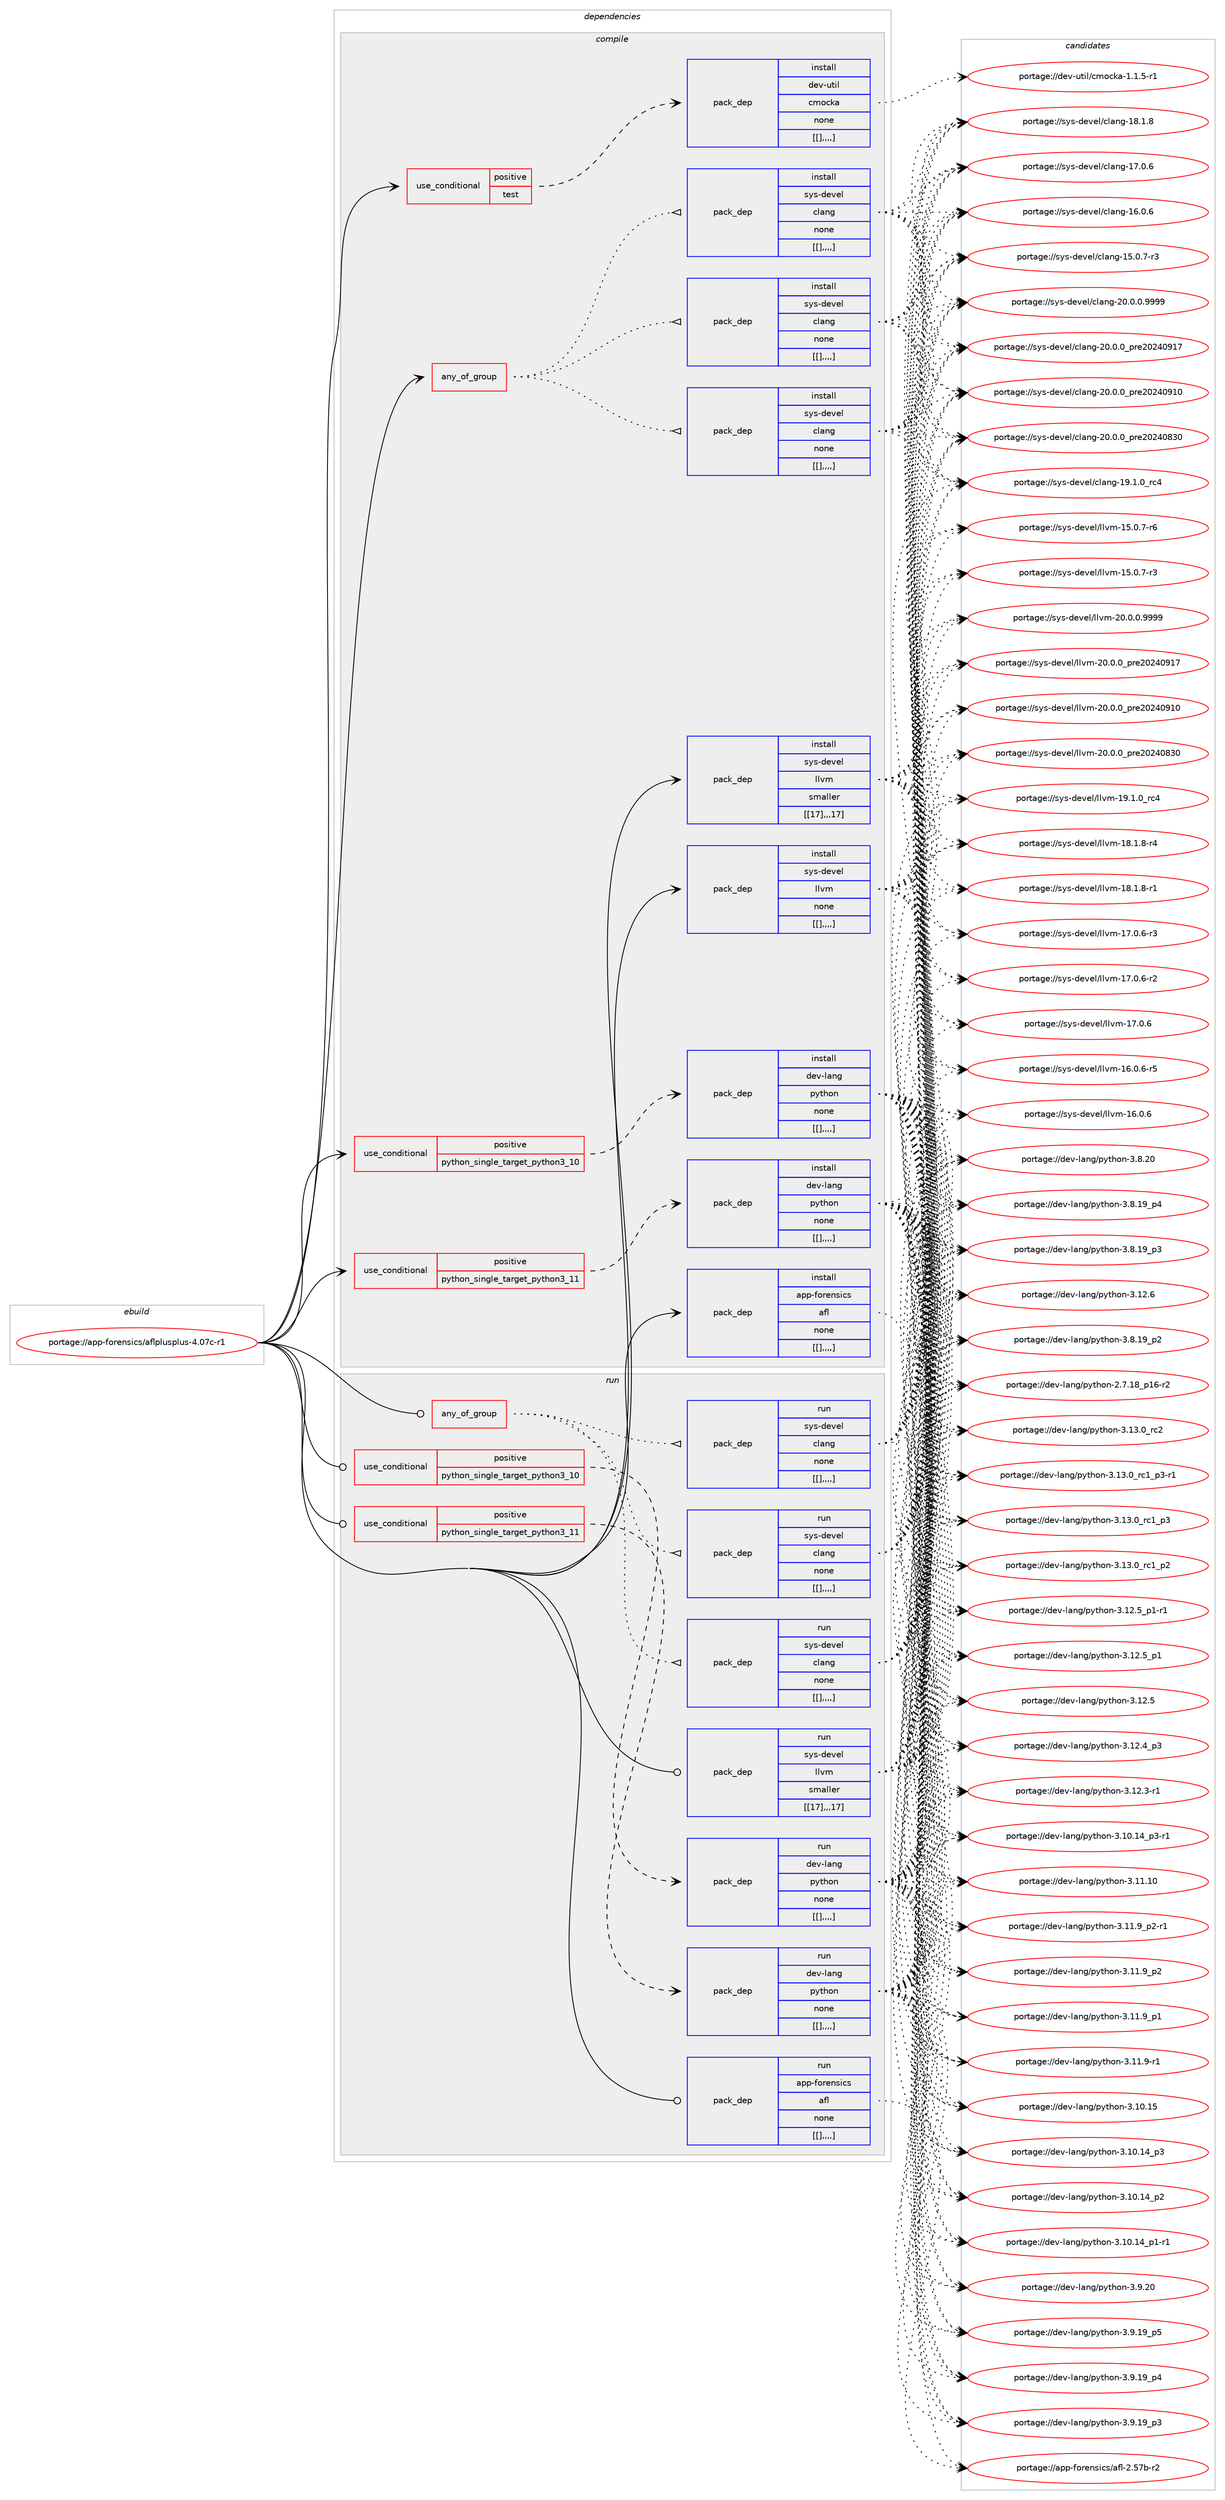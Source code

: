 digraph prolog {

# *************
# Graph options
# *************

newrank=true;
concentrate=true;
compound=true;
graph [rankdir=LR,fontname=Helvetica,fontsize=10,ranksep=1.5];#, ranksep=2.5, nodesep=0.2];
edge  [arrowhead=vee];
node  [fontname=Helvetica,fontsize=10];

# **********
# The ebuild
# **********

subgraph cluster_leftcol {
color=gray;
label=<<i>ebuild</i>>;
id [label="portage://app-forensics/aflplusplus-4.07c-r1", color=red, width=4, href="../app-forensics/aflplusplus-4.07c-r1.svg"];
}

# ****************
# The dependencies
# ****************

subgraph cluster_midcol {
color=gray;
label=<<i>dependencies</i>>;
subgraph cluster_compile {
fillcolor="#eeeeee";
style=filled;
label=<<i>compile</i>>;
subgraph any303 {
dependency36546 [label=<<TABLE BORDER="0" CELLBORDER="1" CELLSPACING="0" CELLPADDING="4"><TR><TD CELLPADDING="10">any_of_group</TD></TR></TABLE>>, shape=none, color=red];subgraph pack25332 {
dependency36547 [label=<<TABLE BORDER="0" CELLBORDER="1" CELLSPACING="0" CELLPADDING="4" WIDTH="220"><TR><TD ROWSPAN="6" CELLPADDING="30">pack_dep</TD></TR><TR><TD WIDTH="110">install</TD></TR><TR><TD>sys-devel</TD></TR><TR><TD>clang</TD></TR><TR><TD>none</TD></TR><TR><TD>[[],,,,]</TD></TR></TABLE>>, shape=none, color=blue];
}
dependency36546:e -> dependency36547:w [weight=20,style="dotted",arrowhead="oinv"];
subgraph pack25333 {
dependency36548 [label=<<TABLE BORDER="0" CELLBORDER="1" CELLSPACING="0" CELLPADDING="4" WIDTH="220"><TR><TD ROWSPAN="6" CELLPADDING="30">pack_dep</TD></TR><TR><TD WIDTH="110">install</TD></TR><TR><TD>sys-devel</TD></TR><TR><TD>clang</TD></TR><TR><TD>none</TD></TR><TR><TD>[[],,,,]</TD></TR></TABLE>>, shape=none, color=blue];
}
dependency36546:e -> dependency36548:w [weight=20,style="dotted",arrowhead="oinv"];
subgraph pack25334 {
dependency36549 [label=<<TABLE BORDER="0" CELLBORDER="1" CELLSPACING="0" CELLPADDING="4" WIDTH="220"><TR><TD ROWSPAN="6" CELLPADDING="30">pack_dep</TD></TR><TR><TD WIDTH="110">install</TD></TR><TR><TD>sys-devel</TD></TR><TR><TD>clang</TD></TR><TR><TD>none</TD></TR><TR><TD>[[],,,,]</TD></TR></TABLE>>, shape=none, color=blue];
}
dependency36546:e -> dependency36549:w [weight=20,style="dotted",arrowhead="oinv"];
}
id:e -> dependency36546:w [weight=20,style="solid",arrowhead="vee"];
subgraph cond10848 {
dependency36550 [label=<<TABLE BORDER="0" CELLBORDER="1" CELLSPACING="0" CELLPADDING="4"><TR><TD ROWSPAN="3" CELLPADDING="10">use_conditional</TD></TR><TR><TD>positive</TD></TR><TR><TD>python_single_target_python3_10</TD></TR></TABLE>>, shape=none, color=red];
subgraph pack25335 {
dependency36551 [label=<<TABLE BORDER="0" CELLBORDER="1" CELLSPACING="0" CELLPADDING="4" WIDTH="220"><TR><TD ROWSPAN="6" CELLPADDING="30">pack_dep</TD></TR><TR><TD WIDTH="110">install</TD></TR><TR><TD>dev-lang</TD></TR><TR><TD>python</TD></TR><TR><TD>none</TD></TR><TR><TD>[[],,,,]</TD></TR></TABLE>>, shape=none, color=blue];
}
dependency36550:e -> dependency36551:w [weight=20,style="dashed",arrowhead="vee"];
}
id:e -> dependency36550:w [weight=20,style="solid",arrowhead="vee"];
subgraph cond10849 {
dependency36552 [label=<<TABLE BORDER="0" CELLBORDER="1" CELLSPACING="0" CELLPADDING="4"><TR><TD ROWSPAN="3" CELLPADDING="10">use_conditional</TD></TR><TR><TD>positive</TD></TR><TR><TD>python_single_target_python3_11</TD></TR></TABLE>>, shape=none, color=red];
subgraph pack25336 {
dependency36553 [label=<<TABLE BORDER="0" CELLBORDER="1" CELLSPACING="0" CELLPADDING="4" WIDTH="220"><TR><TD ROWSPAN="6" CELLPADDING="30">pack_dep</TD></TR><TR><TD WIDTH="110">install</TD></TR><TR><TD>dev-lang</TD></TR><TR><TD>python</TD></TR><TR><TD>none</TD></TR><TR><TD>[[],,,,]</TD></TR></TABLE>>, shape=none, color=blue];
}
dependency36552:e -> dependency36553:w [weight=20,style="dashed",arrowhead="vee"];
}
id:e -> dependency36552:w [weight=20,style="solid",arrowhead="vee"];
subgraph cond10850 {
dependency36554 [label=<<TABLE BORDER="0" CELLBORDER="1" CELLSPACING="0" CELLPADDING="4"><TR><TD ROWSPAN="3" CELLPADDING="10">use_conditional</TD></TR><TR><TD>positive</TD></TR><TR><TD>test</TD></TR></TABLE>>, shape=none, color=red];
subgraph pack25337 {
dependency36555 [label=<<TABLE BORDER="0" CELLBORDER="1" CELLSPACING="0" CELLPADDING="4" WIDTH="220"><TR><TD ROWSPAN="6" CELLPADDING="30">pack_dep</TD></TR><TR><TD WIDTH="110">install</TD></TR><TR><TD>dev-util</TD></TR><TR><TD>cmocka</TD></TR><TR><TD>none</TD></TR><TR><TD>[[],,,,]</TD></TR></TABLE>>, shape=none, color=blue];
}
dependency36554:e -> dependency36555:w [weight=20,style="dashed",arrowhead="vee"];
}
id:e -> dependency36554:w [weight=20,style="solid",arrowhead="vee"];
subgraph pack25338 {
dependency36556 [label=<<TABLE BORDER="0" CELLBORDER="1" CELLSPACING="0" CELLPADDING="4" WIDTH="220"><TR><TD ROWSPAN="6" CELLPADDING="30">pack_dep</TD></TR><TR><TD WIDTH="110">install</TD></TR><TR><TD>sys-devel</TD></TR><TR><TD>llvm</TD></TR><TR><TD>smaller</TD></TR><TR><TD>[[17],,,17]</TD></TR></TABLE>>, shape=none, color=blue];
}
id:e -> dependency36556:w [weight=20,style="solid",arrowhead="vee"];
subgraph pack25339 {
dependency36557 [label=<<TABLE BORDER="0" CELLBORDER="1" CELLSPACING="0" CELLPADDING="4" WIDTH="220"><TR><TD ROWSPAN="6" CELLPADDING="30">pack_dep</TD></TR><TR><TD WIDTH="110">install</TD></TR><TR><TD>sys-devel</TD></TR><TR><TD>llvm</TD></TR><TR><TD>none</TD></TR><TR><TD>[[],,,,]</TD></TR></TABLE>>, shape=none, color=blue];
}
id:e -> dependency36557:w [weight=20,style="solid",arrowhead="vee"];
subgraph pack25340 {
dependency36558 [label=<<TABLE BORDER="0" CELLBORDER="1" CELLSPACING="0" CELLPADDING="4" WIDTH="220"><TR><TD ROWSPAN="6" CELLPADDING="30">pack_dep</TD></TR><TR><TD WIDTH="110">install</TD></TR><TR><TD>app-forensics</TD></TR><TR><TD>afl</TD></TR><TR><TD>none</TD></TR><TR><TD>[[],,,,]</TD></TR></TABLE>>, shape=none, color=blue];
}
id:e -> dependency36558:w [weight=20,style="solid",arrowhead="vee"];
}
subgraph cluster_compileandrun {
fillcolor="#eeeeee";
style=filled;
label=<<i>compile and run</i>>;
}
subgraph cluster_run {
fillcolor="#eeeeee";
style=filled;
label=<<i>run</i>>;
subgraph any304 {
dependency36559 [label=<<TABLE BORDER="0" CELLBORDER="1" CELLSPACING="0" CELLPADDING="4"><TR><TD CELLPADDING="10">any_of_group</TD></TR></TABLE>>, shape=none, color=red];subgraph pack25341 {
dependency36560 [label=<<TABLE BORDER="0" CELLBORDER="1" CELLSPACING="0" CELLPADDING="4" WIDTH="220"><TR><TD ROWSPAN="6" CELLPADDING="30">pack_dep</TD></TR><TR><TD WIDTH="110">run</TD></TR><TR><TD>sys-devel</TD></TR><TR><TD>clang</TD></TR><TR><TD>none</TD></TR><TR><TD>[[],,,,]</TD></TR></TABLE>>, shape=none, color=blue];
}
dependency36559:e -> dependency36560:w [weight=20,style="dotted",arrowhead="oinv"];
subgraph pack25342 {
dependency36561 [label=<<TABLE BORDER="0" CELLBORDER="1" CELLSPACING="0" CELLPADDING="4" WIDTH="220"><TR><TD ROWSPAN="6" CELLPADDING="30">pack_dep</TD></TR><TR><TD WIDTH="110">run</TD></TR><TR><TD>sys-devel</TD></TR><TR><TD>clang</TD></TR><TR><TD>none</TD></TR><TR><TD>[[],,,,]</TD></TR></TABLE>>, shape=none, color=blue];
}
dependency36559:e -> dependency36561:w [weight=20,style="dotted",arrowhead="oinv"];
subgraph pack25343 {
dependency36562 [label=<<TABLE BORDER="0" CELLBORDER="1" CELLSPACING="0" CELLPADDING="4" WIDTH="220"><TR><TD ROWSPAN="6" CELLPADDING="30">pack_dep</TD></TR><TR><TD WIDTH="110">run</TD></TR><TR><TD>sys-devel</TD></TR><TR><TD>clang</TD></TR><TR><TD>none</TD></TR><TR><TD>[[],,,,]</TD></TR></TABLE>>, shape=none, color=blue];
}
dependency36559:e -> dependency36562:w [weight=20,style="dotted",arrowhead="oinv"];
}
id:e -> dependency36559:w [weight=20,style="solid",arrowhead="odot"];
subgraph cond10851 {
dependency36563 [label=<<TABLE BORDER="0" CELLBORDER="1" CELLSPACING="0" CELLPADDING="4"><TR><TD ROWSPAN="3" CELLPADDING="10">use_conditional</TD></TR><TR><TD>positive</TD></TR><TR><TD>python_single_target_python3_10</TD></TR></TABLE>>, shape=none, color=red];
subgraph pack25344 {
dependency36564 [label=<<TABLE BORDER="0" CELLBORDER="1" CELLSPACING="0" CELLPADDING="4" WIDTH="220"><TR><TD ROWSPAN="6" CELLPADDING="30">pack_dep</TD></TR><TR><TD WIDTH="110">run</TD></TR><TR><TD>dev-lang</TD></TR><TR><TD>python</TD></TR><TR><TD>none</TD></TR><TR><TD>[[],,,,]</TD></TR></TABLE>>, shape=none, color=blue];
}
dependency36563:e -> dependency36564:w [weight=20,style="dashed",arrowhead="vee"];
}
id:e -> dependency36563:w [weight=20,style="solid",arrowhead="odot"];
subgraph cond10852 {
dependency36565 [label=<<TABLE BORDER="0" CELLBORDER="1" CELLSPACING="0" CELLPADDING="4"><TR><TD ROWSPAN="3" CELLPADDING="10">use_conditional</TD></TR><TR><TD>positive</TD></TR><TR><TD>python_single_target_python3_11</TD></TR></TABLE>>, shape=none, color=red];
subgraph pack25345 {
dependency36566 [label=<<TABLE BORDER="0" CELLBORDER="1" CELLSPACING="0" CELLPADDING="4" WIDTH="220"><TR><TD ROWSPAN="6" CELLPADDING="30">pack_dep</TD></TR><TR><TD WIDTH="110">run</TD></TR><TR><TD>dev-lang</TD></TR><TR><TD>python</TD></TR><TR><TD>none</TD></TR><TR><TD>[[],,,,]</TD></TR></TABLE>>, shape=none, color=blue];
}
dependency36565:e -> dependency36566:w [weight=20,style="dashed",arrowhead="vee"];
}
id:e -> dependency36565:w [weight=20,style="solid",arrowhead="odot"];
subgraph pack25346 {
dependency36567 [label=<<TABLE BORDER="0" CELLBORDER="1" CELLSPACING="0" CELLPADDING="4" WIDTH="220"><TR><TD ROWSPAN="6" CELLPADDING="30">pack_dep</TD></TR><TR><TD WIDTH="110">run</TD></TR><TR><TD>sys-devel</TD></TR><TR><TD>llvm</TD></TR><TR><TD>smaller</TD></TR><TR><TD>[[17],,,17]</TD></TR></TABLE>>, shape=none, color=blue];
}
id:e -> dependency36567:w [weight=20,style="solid",arrowhead="odot"];
subgraph pack25347 {
dependency36568 [label=<<TABLE BORDER="0" CELLBORDER="1" CELLSPACING="0" CELLPADDING="4" WIDTH="220"><TR><TD ROWSPAN="6" CELLPADDING="30">pack_dep</TD></TR><TR><TD WIDTH="110">run</TD></TR><TR><TD>app-forensics</TD></TR><TR><TD>afl</TD></TR><TR><TD>none</TD></TR><TR><TD>[[],,,,]</TD></TR></TABLE>>, shape=none, color=blue];
}
id:e -> dependency36568:w [weight=20,style="solid",arrowhead="odot"];
}
}

# **************
# The candidates
# **************

subgraph cluster_choices {
rank=same;
color=gray;
label=<<i>candidates</i>>;

subgraph choice25332 {
color=black;
nodesep=1;
choice11512111545100101118101108479910897110103455048464846484657575757 [label="portage://sys-devel/clang-20.0.0.9999", color=red, width=4,href="../sys-devel/clang-20.0.0.9999.svg"];
choice1151211154510010111810110847991089711010345504846484648951121141015048505248574955 [label="portage://sys-devel/clang-20.0.0_pre20240917", color=red, width=4,href="../sys-devel/clang-20.0.0_pre20240917.svg"];
choice1151211154510010111810110847991089711010345504846484648951121141015048505248574948 [label="portage://sys-devel/clang-20.0.0_pre20240910", color=red, width=4,href="../sys-devel/clang-20.0.0_pre20240910.svg"];
choice1151211154510010111810110847991089711010345504846484648951121141015048505248565148 [label="portage://sys-devel/clang-20.0.0_pre20240830", color=red, width=4,href="../sys-devel/clang-20.0.0_pre20240830.svg"];
choice1151211154510010111810110847991089711010345495746494648951149952 [label="portage://sys-devel/clang-19.1.0_rc4", color=red, width=4,href="../sys-devel/clang-19.1.0_rc4.svg"];
choice1151211154510010111810110847991089711010345495646494656 [label="portage://sys-devel/clang-18.1.8", color=red, width=4,href="../sys-devel/clang-18.1.8.svg"];
choice1151211154510010111810110847991089711010345495546484654 [label="portage://sys-devel/clang-17.0.6", color=red, width=4,href="../sys-devel/clang-17.0.6.svg"];
choice1151211154510010111810110847991089711010345495446484654 [label="portage://sys-devel/clang-16.0.6", color=red, width=4,href="../sys-devel/clang-16.0.6.svg"];
choice11512111545100101118101108479910897110103454953464846554511451 [label="portage://sys-devel/clang-15.0.7-r3", color=red, width=4,href="../sys-devel/clang-15.0.7-r3.svg"];
dependency36547:e -> choice11512111545100101118101108479910897110103455048464846484657575757:w [style=dotted,weight="100"];
dependency36547:e -> choice1151211154510010111810110847991089711010345504846484648951121141015048505248574955:w [style=dotted,weight="100"];
dependency36547:e -> choice1151211154510010111810110847991089711010345504846484648951121141015048505248574948:w [style=dotted,weight="100"];
dependency36547:e -> choice1151211154510010111810110847991089711010345504846484648951121141015048505248565148:w [style=dotted,weight="100"];
dependency36547:e -> choice1151211154510010111810110847991089711010345495746494648951149952:w [style=dotted,weight="100"];
dependency36547:e -> choice1151211154510010111810110847991089711010345495646494656:w [style=dotted,weight="100"];
dependency36547:e -> choice1151211154510010111810110847991089711010345495546484654:w [style=dotted,weight="100"];
dependency36547:e -> choice1151211154510010111810110847991089711010345495446484654:w [style=dotted,weight="100"];
dependency36547:e -> choice11512111545100101118101108479910897110103454953464846554511451:w [style=dotted,weight="100"];
}
subgraph choice25333 {
color=black;
nodesep=1;
choice11512111545100101118101108479910897110103455048464846484657575757 [label="portage://sys-devel/clang-20.0.0.9999", color=red, width=4,href="../sys-devel/clang-20.0.0.9999.svg"];
choice1151211154510010111810110847991089711010345504846484648951121141015048505248574955 [label="portage://sys-devel/clang-20.0.0_pre20240917", color=red, width=4,href="../sys-devel/clang-20.0.0_pre20240917.svg"];
choice1151211154510010111810110847991089711010345504846484648951121141015048505248574948 [label="portage://sys-devel/clang-20.0.0_pre20240910", color=red, width=4,href="../sys-devel/clang-20.0.0_pre20240910.svg"];
choice1151211154510010111810110847991089711010345504846484648951121141015048505248565148 [label="portage://sys-devel/clang-20.0.0_pre20240830", color=red, width=4,href="../sys-devel/clang-20.0.0_pre20240830.svg"];
choice1151211154510010111810110847991089711010345495746494648951149952 [label="portage://sys-devel/clang-19.1.0_rc4", color=red, width=4,href="../sys-devel/clang-19.1.0_rc4.svg"];
choice1151211154510010111810110847991089711010345495646494656 [label="portage://sys-devel/clang-18.1.8", color=red, width=4,href="../sys-devel/clang-18.1.8.svg"];
choice1151211154510010111810110847991089711010345495546484654 [label="portage://sys-devel/clang-17.0.6", color=red, width=4,href="../sys-devel/clang-17.0.6.svg"];
choice1151211154510010111810110847991089711010345495446484654 [label="portage://sys-devel/clang-16.0.6", color=red, width=4,href="../sys-devel/clang-16.0.6.svg"];
choice11512111545100101118101108479910897110103454953464846554511451 [label="portage://sys-devel/clang-15.0.7-r3", color=red, width=4,href="../sys-devel/clang-15.0.7-r3.svg"];
dependency36548:e -> choice11512111545100101118101108479910897110103455048464846484657575757:w [style=dotted,weight="100"];
dependency36548:e -> choice1151211154510010111810110847991089711010345504846484648951121141015048505248574955:w [style=dotted,weight="100"];
dependency36548:e -> choice1151211154510010111810110847991089711010345504846484648951121141015048505248574948:w [style=dotted,weight="100"];
dependency36548:e -> choice1151211154510010111810110847991089711010345504846484648951121141015048505248565148:w [style=dotted,weight="100"];
dependency36548:e -> choice1151211154510010111810110847991089711010345495746494648951149952:w [style=dotted,weight="100"];
dependency36548:e -> choice1151211154510010111810110847991089711010345495646494656:w [style=dotted,weight="100"];
dependency36548:e -> choice1151211154510010111810110847991089711010345495546484654:w [style=dotted,weight="100"];
dependency36548:e -> choice1151211154510010111810110847991089711010345495446484654:w [style=dotted,weight="100"];
dependency36548:e -> choice11512111545100101118101108479910897110103454953464846554511451:w [style=dotted,weight="100"];
}
subgraph choice25334 {
color=black;
nodesep=1;
choice11512111545100101118101108479910897110103455048464846484657575757 [label="portage://sys-devel/clang-20.0.0.9999", color=red, width=4,href="../sys-devel/clang-20.0.0.9999.svg"];
choice1151211154510010111810110847991089711010345504846484648951121141015048505248574955 [label="portage://sys-devel/clang-20.0.0_pre20240917", color=red, width=4,href="../sys-devel/clang-20.0.0_pre20240917.svg"];
choice1151211154510010111810110847991089711010345504846484648951121141015048505248574948 [label="portage://sys-devel/clang-20.0.0_pre20240910", color=red, width=4,href="../sys-devel/clang-20.0.0_pre20240910.svg"];
choice1151211154510010111810110847991089711010345504846484648951121141015048505248565148 [label="portage://sys-devel/clang-20.0.0_pre20240830", color=red, width=4,href="../sys-devel/clang-20.0.0_pre20240830.svg"];
choice1151211154510010111810110847991089711010345495746494648951149952 [label="portage://sys-devel/clang-19.1.0_rc4", color=red, width=4,href="../sys-devel/clang-19.1.0_rc4.svg"];
choice1151211154510010111810110847991089711010345495646494656 [label="portage://sys-devel/clang-18.1.8", color=red, width=4,href="../sys-devel/clang-18.1.8.svg"];
choice1151211154510010111810110847991089711010345495546484654 [label="portage://sys-devel/clang-17.0.6", color=red, width=4,href="../sys-devel/clang-17.0.6.svg"];
choice1151211154510010111810110847991089711010345495446484654 [label="portage://sys-devel/clang-16.0.6", color=red, width=4,href="../sys-devel/clang-16.0.6.svg"];
choice11512111545100101118101108479910897110103454953464846554511451 [label="portage://sys-devel/clang-15.0.7-r3", color=red, width=4,href="../sys-devel/clang-15.0.7-r3.svg"];
dependency36549:e -> choice11512111545100101118101108479910897110103455048464846484657575757:w [style=dotted,weight="100"];
dependency36549:e -> choice1151211154510010111810110847991089711010345504846484648951121141015048505248574955:w [style=dotted,weight="100"];
dependency36549:e -> choice1151211154510010111810110847991089711010345504846484648951121141015048505248574948:w [style=dotted,weight="100"];
dependency36549:e -> choice1151211154510010111810110847991089711010345504846484648951121141015048505248565148:w [style=dotted,weight="100"];
dependency36549:e -> choice1151211154510010111810110847991089711010345495746494648951149952:w [style=dotted,weight="100"];
dependency36549:e -> choice1151211154510010111810110847991089711010345495646494656:w [style=dotted,weight="100"];
dependency36549:e -> choice1151211154510010111810110847991089711010345495546484654:w [style=dotted,weight="100"];
dependency36549:e -> choice1151211154510010111810110847991089711010345495446484654:w [style=dotted,weight="100"];
dependency36549:e -> choice11512111545100101118101108479910897110103454953464846554511451:w [style=dotted,weight="100"];
}
subgraph choice25335 {
color=black;
nodesep=1;
choice10010111845108971101034711212111610411111045514649514648951149950 [label="portage://dev-lang/python-3.13.0_rc2", color=red, width=4,href="../dev-lang/python-3.13.0_rc2.svg"];
choice1001011184510897110103471121211161041111104551464951464895114994995112514511449 [label="portage://dev-lang/python-3.13.0_rc1_p3-r1", color=red, width=4,href="../dev-lang/python-3.13.0_rc1_p3-r1.svg"];
choice100101118451089711010347112121116104111110455146495146489511499499511251 [label="portage://dev-lang/python-3.13.0_rc1_p3", color=red, width=4,href="../dev-lang/python-3.13.0_rc1_p3.svg"];
choice100101118451089711010347112121116104111110455146495146489511499499511250 [label="portage://dev-lang/python-3.13.0_rc1_p2", color=red, width=4,href="../dev-lang/python-3.13.0_rc1_p2.svg"];
choice10010111845108971101034711212111610411111045514649504654 [label="portage://dev-lang/python-3.12.6", color=red, width=4,href="../dev-lang/python-3.12.6.svg"];
choice1001011184510897110103471121211161041111104551464950465395112494511449 [label="portage://dev-lang/python-3.12.5_p1-r1", color=red, width=4,href="../dev-lang/python-3.12.5_p1-r1.svg"];
choice100101118451089711010347112121116104111110455146495046539511249 [label="portage://dev-lang/python-3.12.5_p1", color=red, width=4,href="../dev-lang/python-3.12.5_p1.svg"];
choice10010111845108971101034711212111610411111045514649504653 [label="portage://dev-lang/python-3.12.5", color=red, width=4,href="../dev-lang/python-3.12.5.svg"];
choice100101118451089711010347112121116104111110455146495046529511251 [label="portage://dev-lang/python-3.12.4_p3", color=red, width=4,href="../dev-lang/python-3.12.4_p3.svg"];
choice100101118451089711010347112121116104111110455146495046514511449 [label="portage://dev-lang/python-3.12.3-r1", color=red, width=4,href="../dev-lang/python-3.12.3-r1.svg"];
choice1001011184510897110103471121211161041111104551464949464948 [label="portage://dev-lang/python-3.11.10", color=red, width=4,href="../dev-lang/python-3.11.10.svg"];
choice1001011184510897110103471121211161041111104551464949465795112504511449 [label="portage://dev-lang/python-3.11.9_p2-r1", color=red, width=4,href="../dev-lang/python-3.11.9_p2-r1.svg"];
choice100101118451089711010347112121116104111110455146494946579511250 [label="portage://dev-lang/python-3.11.9_p2", color=red, width=4,href="../dev-lang/python-3.11.9_p2.svg"];
choice100101118451089711010347112121116104111110455146494946579511249 [label="portage://dev-lang/python-3.11.9_p1", color=red, width=4,href="../dev-lang/python-3.11.9_p1.svg"];
choice100101118451089711010347112121116104111110455146494946574511449 [label="portage://dev-lang/python-3.11.9-r1", color=red, width=4,href="../dev-lang/python-3.11.9-r1.svg"];
choice1001011184510897110103471121211161041111104551464948464953 [label="portage://dev-lang/python-3.10.15", color=red, width=4,href="../dev-lang/python-3.10.15.svg"];
choice100101118451089711010347112121116104111110455146494846495295112514511449 [label="portage://dev-lang/python-3.10.14_p3-r1", color=red, width=4,href="../dev-lang/python-3.10.14_p3-r1.svg"];
choice10010111845108971101034711212111610411111045514649484649529511251 [label="portage://dev-lang/python-3.10.14_p3", color=red, width=4,href="../dev-lang/python-3.10.14_p3.svg"];
choice10010111845108971101034711212111610411111045514649484649529511250 [label="portage://dev-lang/python-3.10.14_p2", color=red, width=4,href="../dev-lang/python-3.10.14_p2.svg"];
choice100101118451089711010347112121116104111110455146494846495295112494511449 [label="portage://dev-lang/python-3.10.14_p1-r1", color=red, width=4,href="../dev-lang/python-3.10.14_p1-r1.svg"];
choice10010111845108971101034711212111610411111045514657465048 [label="portage://dev-lang/python-3.9.20", color=red, width=4,href="../dev-lang/python-3.9.20.svg"];
choice100101118451089711010347112121116104111110455146574649579511253 [label="portage://dev-lang/python-3.9.19_p5", color=red, width=4,href="../dev-lang/python-3.9.19_p5.svg"];
choice100101118451089711010347112121116104111110455146574649579511252 [label="portage://dev-lang/python-3.9.19_p4", color=red, width=4,href="../dev-lang/python-3.9.19_p4.svg"];
choice100101118451089711010347112121116104111110455146574649579511251 [label="portage://dev-lang/python-3.9.19_p3", color=red, width=4,href="../dev-lang/python-3.9.19_p3.svg"];
choice10010111845108971101034711212111610411111045514656465048 [label="portage://dev-lang/python-3.8.20", color=red, width=4,href="../dev-lang/python-3.8.20.svg"];
choice100101118451089711010347112121116104111110455146564649579511252 [label="portage://dev-lang/python-3.8.19_p4", color=red, width=4,href="../dev-lang/python-3.8.19_p4.svg"];
choice100101118451089711010347112121116104111110455146564649579511251 [label="portage://dev-lang/python-3.8.19_p3", color=red, width=4,href="../dev-lang/python-3.8.19_p3.svg"];
choice100101118451089711010347112121116104111110455146564649579511250 [label="portage://dev-lang/python-3.8.19_p2", color=red, width=4,href="../dev-lang/python-3.8.19_p2.svg"];
choice100101118451089711010347112121116104111110455046554649569511249544511450 [label="portage://dev-lang/python-2.7.18_p16-r2", color=red, width=4,href="../dev-lang/python-2.7.18_p16-r2.svg"];
dependency36551:e -> choice10010111845108971101034711212111610411111045514649514648951149950:w [style=dotted,weight="100"];
dependency36551:e -> choice1001011184510897110103471121211161041111104551464951464895114994995112514511449:w [style=dotted,weight="100"];
dependency36551:e -> choice100101118451089711010347112121116104111110455146495146489511499499511251:w [style=dotted,weight="100"];
dependency36551:e -> choice100101118451089711010347112121116104111110455146495146489511499499511250:w [style=dotted,weight="100"];
dependency36551:e -> choice10010111845108971101034711212111610411111045514649504654:w [style=dotted,weight="100"];
dependency36551:e -> choice1001011184510897110103471121211161041111104551464950465395112494511449:w [style=dotted,weight="100"];
dependency36551:e -> choice100101118451089711010347112121116104111110455146495046539511249:w [style=dotted,weight="100"];
dependency36551:e -> choice10010111845108971101034711212111610411111045514649504653:w [style=dotted,weight="100"];
dependency36551:e -> choice100101118451089711010347112121116104111110455146495046529511251:w [style=dotted,weight="100"];
dependency36551:e -> choice100101118451089711010347112121116104111110455146495046514511449:w [style=dotted,weight="100"];
dependency36551:e -> choice1001011184510897110103471121211161041111104551464949464948:w [style=dotted,weight="100"];
dependency36551:e -> choice1001011184510897110103471121211161041111104551464949465795112504511449:w [style=dotted,weight="100"];
dependency36551:e -> choice100101118451089711010347112121116104111110455146494946579511250:w [style=dotted,weight="100"];
dependency36551:e -> choice100101118451089711010347112121116104111110455146494946579511249:w [style=dotted,weight="100"];
dependency36551:e -> choice100101118451089711010347112121116104111110455146494946574511449:w [style=dotted,weight="100"];
dependency36551:e -> choice1001011184510897110103471121211161041111104551464948464953:w [style=dotted,weight="100"];
dependency36551:e -> choice100101118451089711010347112121116104111110455146494846495295112514511449:w [style=dotted,weight="100"];
dependency36551:e -> choice10010111845108971101034711212111610411111045514649484649529511251:w [style=dotted,weight="100"];
dependency36551:e -> choice10010111845108971101034711212111610411111045514649484649529511250:w [style=dotted,weight="100"];
dependency36551:e -> choice100101118451089711010347112121116104111110455146494846495295112494511449:w [style=dotted,weight="100"];
dependency36551:e -> choice10010111845108971101034711212111610411111045514657465048:w [style=dotted,weight="100"];
dependency36551:e -> choice100101118451089711010347112121116104111110455146574649579511253:w [style=dotted,weight="100"];
dependency36551:e -> choice100101118451089711010347112121116104111110455146574649579511252:w [style=dotted,weight="100"];
dependency36551:e -> choice100101118451089711010347112121116104111110455146574649579511251:w [style=dotted,weight="100"];
dependency36551:e -> choice10010111845108971101034711212111610411111045514656465048:w [style=dotted,weight="100"];
dependency36551:e -> choice100101118451089711010347112121116104111110455146564649579511252:w [style=dotted,weight="100"];
dependency36551:e -> choice100101118451089711010347112121116104111110455146564649579511251:w [style=dotted,weight="100"];
dependency36551:e -> choice100101118451089711010347112121116104111110455146564649579511250:w [style=dotted,weight="100"];
dependency36551:e -> choice100101118451089711010347112121116104111110455046554649569511249544511450:w [style=dotted,weight="100"];
}
subgraph choice25336 {
color=black;
nodesep=1;
choice10010111845108971101034711212111610411111045514649514648951149950 [label="portage://dev-lang/python-3.13.0_rc2", color=red, width=4,href="../dev-lang/python-3.13.0_rc2.svg"];
choice1001011184510897110103471121211161041111104551464951464895114994995112514511449 [label="portage://dev-lang/python-3.13.0_rc1_p3-r1", color=red, width=4,href="../dev-lang/python-3.13.0_rc1_p3-r1.svg"];
choice100101118451089711010347112121116104111110455146495146489511499499511251 [label="portage://dev-lang/python-3.13.0_rc1_p3", color=red, width=4,href="../dev-lang/python-3.13.0_rc1_p3.svg"];
choice100101118451089711010347112121116104111110455146495146489511499499511250 [label="portage://dev-lang/python-3.13.0_rc1_p2", color=red, width=4,href="../dev-lang/python-3.13.0_rc1_p2.svg"];
choice10010111845108971101034711212111610411111045514649504654 [label="portage://dev-lang/python-3.12.6", color=red, width=4,href="../dev-lang/python-3.12.6.svg"];
choice1001011184510897110103471121211161041111104551464950465395112494511449 [label="portage://dev-lang/python-3.12.5_p1-r1", color=red, width=4,href="../dev-lang/python-3.12.5_p1-r1.svg"];
choice100101118451089711010347112121116104111110455146495046539511249 [label="portage://dev-lang/python-3.12.5_p1", color=red, width=4,href="../dev-lang/python-3.12.5_p1.svg"];
choice10010111845108971101034711212111610411111045514649504653 [label="portage://dev-lang/python-3.12.5", color=red, width=4,href="../dev-lang/python-3.12.5.svg"];
choice100101118451089711010347112121116104111110455146495046529511251 [label="portage://dev-lang/python-3.12.4_p3", color=red, width=4,href="../dev-lang/python-3.12.4_p3.svg"];
choice100101118451089711010347112121116104111110455146495046514511449 [label="portage://dev-lang/python-3.12.3-r1", color=red, width=4,href="../dev-lang/python-3.12.3-r1.svg"];
choice1001011184510897110103471121211161041111104551464949464948 [label="portage://dev-lang/python-3.11.10", color=red, width=4,href="../dev-lang/python-3.11.10.svg"];
choice1001011184510897110103471121211161041111104551464949465795112504511449 [label="portage://dev-lang/python-3.11.9_p2-r1", color=red, width=4,href="../dev-lang/python-3.11.9_p2-r1.svg"];
choice100101118451089711010347112121116104111110455146494946579511250 [label="portage://dev-lang/python-3.11.9_p2", color=red, width=4,href="../dev-lang/python-3.11.9_p2.svg"];
choice100101118451089711010347112121116104111110455146494946579511249 [label="portage://dev-lang/python-3.11.9_p1", color=red, width=4,href="../dev-lang/python-3.11.9_p1.svg"];
choice100101118451089711010347112121116104111110455146494946574511449 [label="portage://dev-lang/python-3.11.9-r1", color=red, width=4,href="../dev-lang/python-3.11.9-r1.svg"];
choice1001011184510897110103471121211161041111104551464948464953 [label="portage://dev-lang/python-3.10.15", color=red, width=4,href="../dev-lang/python-3.10.15.svg"];
choice100101118451089711010347112121116104111110455146494846495295112514511449 [label="portage://dev-lang/python-3.10.14_p3-r1", color=red, width=4,href="../dev-lang/python-3.10.14_p3-r1.svg"];
choice10010111845108971101034711212111610411111045514649484649529511251 [label="portage://dev-lang/python-3.10.14_p3", color=red, width=4,href="../dev-lang/python-3.10.14_p3.svg"];
choice10010111845108971101034711212111610411111045514649484649529511250 [label="portage://dev-lang/python-3.10.14_p2", color=red, width=4,href="../dev-lang/python-3.10.14_p2.svg"];
choice100101118451089711010347112121116104111110455146494846495295112494511449 [label="portage://dev-lang/python-3.10.14_p1-r1", color=red, width=4,href="../dev-lang/python-3.10.14_p1-r1.svg"];
choice10010111845108971101034711212111610411111045514657465048 [label="portage://dev-lang/python-3.9.20", color=red, width=4,href="../dev-lang/python-3.9.20.svg"];
choice100101118451089711010347112121116104111110455146574649579511253 [label="portage://dev-lang/python-3.9.19_p5", color=red, width=4,href="../dev-lang/python-3.9.19_p5.svg"];
choice100101118451089711010347112121116104111110455146574649579511252 [label="portage://dev-lang/python-3.9.19_p4", color=red, width=4,href="../dev-lang/python-3.9.19_p4.svg"];
choice100101118451089711010347112121116104111110455146574649579511251 [label="portage://dev-lang/python-3.9.19_p3", color=red, width=4,href="../dev-lang/python-3.9.19_p3.svg"];
choice10010111845108971101034711212111610411111045514656465048 [label="portage://dev-lang/python-3.8.20", color=red, width=4,href="../dev-lang/python-3.8.20.svg"];
choice100101118451089711010347112121116104111110455146564649579511252 [label="portage://dev-lang/python-3.8.19_p4", color=red, width=4,href="../dev-lang/python-3.8.19_p4.svg"];
choice100101118451089711010347112121116104111110455146564649579511251 [label="portage://dev-lang/python-3.8.19_p3", color=red, width=4,href="../dev-lang/python-3.8.19_p3.svg"];
choice100101118451089711010347112121116104111110455146564649579511250 [label="portage://dev-lang/python-3.8.19_p2", color=red, width=4,href="../dev-lang/python-3.8.19_p2.svg"];
choice100101118451089711010347112121116104111110455046554649569511249544511450 [label="portage://dev-lang/python-2.7.18_p16-r2", color=red, width=4,href="../dev-lang/python-2.7.18_p16-r2.svg"];
dependency36553:e -> choice10010111845108971101034711212111610411111045514649514648951149950:w [style=dotted,weight="100"];
dependency36553:e -> choice1001011184510897110103471121211161041111104551464951464895114994995112514511449:w [style=dotted,weight="100"];
dependency36553:e -> choice100101118451089711010347112121116104111110455146495146489511499499511251:w [style=dotted,weight="100"];
dependency36553:e -> choice100101118451089711010347112121116104111110455146495146489511499499511250:w [style=dotted,weight="100"];
dependency36553:e -> choice10010111845108971101034711212111610411111045514649504654:w [style=dotted,weight="100"];
dependency36553:e -> choice1001011184510897110103471121211161041111104551464950465395112494511449:w [style=dotted,weight="100"];
dependency36553:e -> choice100101118451089711010347112121116104111110455146495046539511249:w [style=dotted,weight="100"];
dependency36553:e -> choice10010111845108971101034711212111610411111045514649504653:w [style=dotted,weight="100"];
dependency36553:e -> choice100101118451089711010347112121116104111110455146495046529511251:w [style=dotted,weight="100"];
dependency36553:e -> choice100101118451089711010347112121116104111110455146495046514511449:w [style=dotted,weight="100"];
dependency36553:e -> choice1001011184510897110103471121211161041111104551464949464948:w [style=dotted,weight="100"];
dependency36553:e -> choice1001011184510897110103471121211161041111104551464949465795112504511449:w [style=dotted,weight="100"];
dependency36553:e -> choice100101118451089711010347112121116104111110455146494946579511250:w [style=dotted,weight="100"];
dependency36553:e -> choice100101118451089711010347112121116104111110455146494946579511249:w [style=dotted,weight="100"];
dependency36553:e -> choice100101118451089711010347112121116104111110455146494946574511449:w [style=dotted,weight="100"];
dependency36553:e -> choice1001011184510897110103471121211161041111104551464948464953:w [style=dotted,weight="100"];
dependency36553:e -> choice100101118451089711010347112121116104111110455146494846495295112514511449:w [style=dotted,weight="100"];
dependency36553:e -> choice10010111845108971101034711212111610411111045514649484649529511251:w [style=dotted,weight="100"];
dependency36553:e -> choice10010111845108971101034711212111610411111045514649484649529511250:w [style=dotted,weight="100"];
dependency36553:e -> choice100101118451089711010347112121116104111110455146494846495295112494511449:w [style=dotted,weight="100"];
dependency36553:e -> choice10010111845108971101034711212111610411111045514657465048:w [style=dotted,weight="100"];
dependency36553:e -> choice100101118451089711010347112121116104111110455146574649579511253:w [style=dotted,weight="100"];
dependency36553:e -> choice100101118451089711010347112121116104111110455146574649579511252:w [style=dotted,weight="100"];
dependency36553:e -> choice100101118451089711010347112121116104111110455146574649579511251:w [style=dotted,weight="100"];
dependency36553:e -> choice10010111845108971101034711212111610411111045514656465048:w [style=dotted,weight="100"];
dependency36553:e -> choice100101118451089711010347112121116104111110455146564649579511252:w [style=dotted,weight="100"];
dependency36553:e -> choice100101118451089711010347112121116104111110455146564649579511251:w [style=dotted,weight="100"];
dependency36553:e -> choice100101118451089711010347112121116104111110455146564649579511250:w [style=dotted,weight="100"];
dependency36553:e -> choice100101118451089711010347112121116104111110455046554649569511249544511450:w [style=dotted,weight="100"];
}
subgraph choice25337 {
color=black;
nodesep=1;
choice10010111845117116105108479910911199107974549464946534511449 [label="portage://dev-util/cmocka-1.1.5-r1", color=red, width=4,href="../dev-util/cmocka-1.1.5-r1.svg"];
dependency36555:e -> choice10010111845117116105108479910911199107974549464946534511449:w [style=dotted,weight="100"];
}
subgraph choice25338 {
color=black;
nodesep=1;
choice1151211154510010111810110847108108118109455048464846484657575757 [label="portage://sys-devel/llvm-20.0.0.9999", color=red, width=4,href="../sys-devel/llvm-20.0.0.9999.svg"];
choice115121115451001011181011084710810811810945504846484648951121141015048505248574955 [label="portage://sys-devel/llvm-20.0.0_pre20240917", color=red, width=4,href="../sys-devel/llvm-20.0.0_pre20240917.svg"];
choice115121115451001011181011084710810811810945504846484648951121141015048505248574948 [label="portage://sys-devel/llvm-20.0.0_pre20240910", color=red, width=4,href="../sys-devel/llvm-20.0.0_pre20240910.svg"];
choice115121115451001011181011084710810811810945504846484648951121141015048505248565148 [label="portage://sys-devel/llvm-20.0.0_pre20240830", color=red, width=4,href="../sys-devel/llvm-20.0.0_pre20240830.svg"];
choice115121115451001011181011084710810811810945495746494648951149952 [label="portage://sys-devel/llvm-19.1.0_rc4", color=red, width=4,href="../sys-devel/llvm-19.1.0_rc4.svg"];
choice1151211154510010111810110847108108118109454956464946564511452 [label="portage://sys-devel/llvm-18.1.8-r4", color=red, width=4,href="../sys-devel/llvm-18.1.8-r4.svg"];
choice1151211154510010111810110847108108118109454956464946564511449 [label="portage://sys-devel/llvm-18.1.8-r1", color=red, width=4,href="../sys-devel/llvm-18.1.8-r1.svg"];
choice1151211154510010111810110847108108118109454955464846544511451 [label="portage://sys-devel/llvm-17.0.6-r3", color=red, width=4,href="../sys-devel/llvm-17.0.6-r3.svg"];
choice1151211154510010111810110847108108118109454955464846544511450 [label="portage://sys-devel/llvm-17.0.6-r2", color=red, width=4,href="../sys-devel/llvm-17.0.6-r2.svg"];
choice115121115451001011181011084710810811810945495546484654 [label="portage://sys-devel/llvm-17.0.6", color=red, width=4,href="../sys-devel/llvm-17.0.6.svg"];
choice1151211154510010111810110847108108118109454954464846544511453 [label="portage://sys-devel/llvm-16.0.6-r5", color=red, width=4,href="../sys-devel/llvm-16.0.6-r5.svg"];
choice115121115451001011181011084710810811810945495446484654 [label="portage://sys-devel/llvm-16.0.6", color=red, width=4,href="../sys-devel/llvm-16.0.6.svg"];
choice1151211154510010111810110847108108118109454953464846554511454 [label="portage://sys-devel/llvm-15.0.7-r6", color=red, width=4,href="../sys-devel/llvm-15.0.7-r6.svg"];
choice1151211154510010111810110847108108118109454953464846554511451 [label="portage://sys-devel/llvm-15.0.7-r3", color=red, width=4,href="../sys-devel/llvm-15.0.7-r3.svg"];
dependency36556:e -> choice1151211154510010111810110847108108118109455048464846484657575757:w [style=dotted,weight="100"];
dependency36556:e -> choice115121115451001011181011084710810811810945504846484648951121141015048505248574955:w [style=dotted,weight="100"];
dependency36556:e -> choice115121115451001011181011084710810811810945504846484648951121141015048505248574948:w [style=dotted,weight="100"];
dependency36556:e -> choice115121115451001011181011084710810811810945504846484648951121141015048505248565148:w [style=dotted,weight="100"];
dependency36556:e -> choice115121115451001011181011084710810811810945495746494648951149952:w [style=dotted,weight="100"];
dependency36556:e -> choice1151211154510010111810110847108108118109454956464946564511452:w [style=dotted,weight="100"];
dependency36556:e -> choice1151211154510010111810110847108108118109454956464946564511449:w [style=dotted,weight="100"];
dependency36556:e -> choice1151211154510010111810110847108108118109454955464846544511451:w [style=dotted,weight="100"];
dependency36556:e -> choice1151211154510010111810110847108108118109454955464846544511450:w [style=dotted,weight="100"];
dependency36556:e -> choice115121115451001011181011084710810811810945495546484654:w [style=dotted,weight="100"];
dependency36556:e -> choice1151211154510010111810110847108108118109454954464846544511453:w [style=dotted,weight="100"];
dependency36556:e -> choice115121115451001011181011084710810811810945495446484654:w [style=dotted,weight="100"];
dependency36556:e -> choice1151211154510010111810110847108108118109454953464846554511454:w [style=dotted,weight="100"];
dependency36556:e -> choice1151211154510010111810110847108108118109454953464846554511451:w [style=dotted,weight="100"];
}
subgraph choice25339 {
color=black;
nodesep=1;
choice1151211154510010111810110847108108118109455048464846484657575757 [label="portage://sys-devel/llvm-20.0.0.9999", color=red, width=4,href="../sys-devel/llvm-20.0.0.9999.svg"];
choice115121115451001011181011084710810811810945504846484648951121141015048505248574955 [label="portage://sys-devel/llvm-20.0.0_pre20240917", color=red, width=4,href="../sys-devel/llvm-20.0.0_pre20240917.svg"];
choice115121115451001011181011084710810811810945504846484648951121141015048505248574948 [label="portage://sys-devel/llvm-20.0.0_pre20240910", color=red, width=4,href="../sys-devel/llvm-20.0.0_pre20240910.svg"];
choice115121115451001011181011084710810811810945504846484648951121141015048505248565148 [label="portage://sys-devel/llvm-20.0.0_pre20240830", color=red, width=4,href="../sys-devel/llvm-20.0.0_pre20240830.svg"];
choice115121115451001011181011084710810811810945495746494648951149952 [label="portage://sys-devel/llvm-19.1.0_rc4", color=red, width=4,href="../sys-devel/llvm-19.1.0_rc4.svg"];
choice1151211154510010111810110847108108118109454956464946564511452 [label="portage://sys-devel/llvm-18.1.8-r4", color=red, width=4,href="../sys-devel/llvm-18.1.8-r4.svg"];
choice1151211154510010111810110847108108118109454956464946564511449 [label="portage://sys-devel/llvm-18.1.8-r1", color=red, width=4,href="../sys-devel/llvm-18.1.8-r1.svg"];
choice1151211154510010111810110847108108118109454955464846544511451 [label="portage://sys-devel/llvm-17.0.6-r3", color=red, width=4,href="../sys-devel/llvm-17.0.6-r3.svg"];
choice1151211154510010111810110847108108118109454955464846544511450 [label="portage://sys-devel/llvm-17.0.6-r2", color=red, width=4,href="../sys-devel/llvm-17.0.6-r2.svg"];
choice115121115451001011181011084710810811810945495546484654 [label="portage://sys-devel/llvm-17.0.6", color=red, width=4,href="../sys-devel/llvm-17.0.6.svg"];
choice1151211154510010111810110847108108118109454954464846544511453 [label="portage://sys-devel/llvm-16.0.6-r5", color=red, width=4,href="../sys-devel/llvm-16.0.6-r5.svg"];
choice115121115451001011181011084710810811810945495446484654 [label="portage://sys-devel/llvm-16.0.6", color=red, width=4,href="../sys-devel/llvm-16.0.6.svg"];
choice1151211154510010111810110847108108118109454953464846554511454 [label="portage://sys-devel/llvm-15.0.7-r6", color=red, width=4,href="../sys-devel/llvm-15.0.7-r6.svg"];
choice1151211154510010111810110847108108118109454953464846554511451 [label="portage://sys-devel/llvm-15.0.7-r3", color=red, width=4,href="../sys-devel/llvm-15.0.7-r3.svg"];
dependency36557:e -> choice1151211154510010111810110847108108118109455048464846484657575757:w [style=dotted,weight="100"];
dependency36557:e -> choice115121115451001011181011084710810811810945504846484648951121141015048505248574955:w [style=dotted,weight="100"];
dependency36557:e -> choice115121115451001011181011084710810811810945504846484648951121141015048505248574948:w [style=dotted,weight="100"];
dependency36557:e -> choice115121115451001011181011084710810811810945504846484648951121141015048505248565148:w [style=dotted,weight="100"];
dependency36557:e -> choice115121115451001011181011084710810811810945495746494648951149952:w [style=dotted,weight="100"];
dependency36557:e -> choice1151211154510010111810110847108108118109454956464946564511452:w [style=dotted,weight="100"];
dependency36557:e -> choice1151211154510010111810110847108108118109454956464946564511449:w [style=dotted,weight="100"];
dependency36557:e -> choice1151211154510010111810110847108108118109454955464846544511451:w [style=dotted,weight="100"];
dependency36557:e -> choice1151211154510010111810110847108108118109454955464846544511450:w [style=dotted,weight="100"];
dependency36557:e -> choice115121115451001011181011084710810811810945495546484654:w [style=dotted,weight="100"];
dependency36557:e -> choice1151211154510010111810110847108108118109454954464846544511453:w [style=dotted,weight="100"];
dependency36557:e -> choice115121115451001011181011084710810811810945495446484654:w [style=dotted,weight="100"];
dependency36557:e -> choice1151211154510010111810110847108108118109454953464846554511454:w [style=dotted,weight="100"];
dependency36557:e -> choice1151211154510010111810110847108108118109454953464846554511451:w [style=dotted,weight="100"];
}
subgraph choice25340 {
color=black;
nodesep=1;
choice97112112451021111141011101151059911547971021084550465355984511450 [label="portage://app-forensics/afl-2.57b-r2", color=red, width=4,href="../app-forensics/afl-2.57b-r2.svg"];
dependency36558:e -> choice97112112451021111141011101151059911547971021084550465355984511450:w [style=dotted,weight="100"];
}
subgraph choice25341 {
color=black;
nodesep=1;
choice11512111545100101118101108479910897110103455048464846484657575757 [label="portage://sys-devel/clang-20.0.0.9999", color=red, width=4,href="../sys-devel/clang-20.0.0.9999.svg"];
choice1151211154510010111810110847991089711010345504846484648951121141015048505248574955 [label="portage://sys-devel/clang-20.0.0_pre20240917", color=red, width=4,href="../sys-devel/clang-20.0.0_pre20240917.svg"];
choice1151211154510010111810110847991089711010345504846484648951121141015048505248574948 [label="portage://sys-devel/clang-20.0.0_pre20240910", color=red, width=4,href="../sys-devel/clang-20.0.0_pre20240910.svg"];
choice1151211154510010111810110847991089711010345504846484648951121141015048505248565148 [label="portage://sys-devel/clang-20.0.0_pre20240830", color=red, width=4,href="../sys-devel/clang-20.0.0_pre20240830.svg"];
choice1151211154510010111810110847991089711010345495746494648951149952 [label="portage://sys-devel/clang-19.1.0_rc4", color=red, width=4,href="../sys-devel/clang-19.1.0_rc4.svg"];
choice1151211154510010111810110847991089711010345495646494656 [label="portage://sys-devel/clang-18.1.8", color=red, width=4,href="../sys-devel/clang-18.1.8.svg"];
choice1151211154510010111810110847991089711010345495546484654 [label="portage://sys-devel/clang-17.0.6", color=red, width=4,href="../sys-devel/clang-17.0.6.svg"];
choice1151211154510010111810110847991089711010345495446484654 [label="portage://sys-devel/clang-16.0.6", color=red, width=4,href="../sys-devel/clang-16.0.6.svg"];
choice11512111545100101118101108479910897110103454953464846554511451 [label="portage://sys-devel/clang-15.0.7-r3", color=red, width=4,href="../sys-devel/clang-15.0.7-r3.svg"];
dependency36560:e -> choice11512111545100101118101108479910897110103455048464846484657575757:w [style=dotted,weight="100"];
dependency36560:e -> choice1151211154510010111810110847991089711010345504846484648951121141015048505248574955:w [style=dotted,weight="100"];
dependency36560:e -> choice1151211154510010111810110847991089711010345504846484648951121141015048505248574948:w [style=dotted,weight="100"];
dependency36560:e -> choice1151211154510010111810110847991089711010345504846484648951121141015048505248565148:w [style=dotted,weight="100"];
dependency36560:e -> choice1151211154510010111810110847991089711010345495746494648951149952:w [style=dotted,weight="100"];
dependency36560:e -> choice1151211154510010111810110847991089711010345495646494656:w [style=dotted,weight="100"];
dependency36560:e -> choice1151211154510010111810110847991089711010345495546484654:w [style=dotted,weight="100"];
dependency36560:e -> choice1151211154510010111810110847991089711010345495446484654:w [style=dotted,weight="100"];
dependency36560:e -> choice11512111545100101118101108479910897110103454953464846554511451:w [style=dotted,weight="100"];
}
subgraph choice25342 {
color=black;
nodesep=1;
choice11512111545100101118101108479910897110103455048464846484657575757 [label="portage://sys-devel/clang-20.0.0.9999", color=red, width=4,href="../sys-devel/clang-20.0.0.9999.svg"];
choice1151211154510010111810110847991089711010345504846484648951121141015048505248574955 [label="portage://sys-devel/clang-20.0.0_pre20240917", color=red, width=4,href="../sys-devel/clang-20.0.0_pre20240917.svg"];
choice1151211154510010111810110847991089711010345504846484648951121141015048505248574948 [label="portage://sys-devel/clang-20.0.0_pre20240910", color=red, width=4,href="../sys-devel/clang-20.0.0_pre20240910.svg"];
choice1151211154510010111810110847991089711010345504846484648951121141015048505248565148 [label="portage://sys-devel/clang-20.0.0_pre20240830", color=red, width=4,href="../sys-devel/clang-20.0.0_pre20240830.svg"];
choice1151211154510010111810110847991089711010345495746494648951149952 [label="portage://sys-devel/clang-19.1.0_rc4", color=red, width=4,href="../sys-devel/clang-19.1.0_rc4.svg"];
choice1151211154510010111810110847991089711010345495646494656 [label="portage://sys-devel/clang-18.1.8", color=red, width=4,href="../sys-devel/clang-18.1.8.svg"];
choice1151211154510010111810110847991089711010345495546484654 [label="portage://sys-devel/clang-17.0.6", color=red, width=4,href="../sys-devel/clang-17.0.6.svg"];
choice1151211154510010111810110847991089711010345495446484654 [label="portage://sys-devel/clang-16.0.6", color=red, width=4,href="../sys-devel/clang-16.0.6.svg"];
choice11512111545100101118101108479910897110103454953464846554511451 [label="portage://sys-devel/clang-15.0.7-r3", color=red, width=4,href="../sys-devel/clang-15.0.7-r3.svg"];
dependency36561:e -> choice11512111545100101118101108479910897110103455048464846484657575757:w [style=dotted,weight="100"];
dependency36561:e -> choice1151211154510010111810110847991089711010345504846484648951121141015048505248574955:w [style=dotted,weight="100"];
dependency36561:e -> choice1151211154510010111810110847991089711010345504846484648951121141015048505248574948:w [style=dotted,weight="100"];
dependency36561:e -> choice1151211154510010111810110847991089711010345504846484648951121141015048505248565148:w [style=dotted,weight="100"];
dependency36561:e -> choice1151211154510010111810110847991089711010345495746494648951149952:w [style=dotted,weight="100"];
dependency36561:e -> choice1151211154510010111810110847991089711010345495646494656:w [style=dotted,weight="100"];
dependency36561:e -> choice1151211154510010111810110847991089711010345495546484654:w [style=dotted,weight="100"];
dependency36561:e -> choice1151211154510010111810110847991089711010345495446484654:w [style=dotted,weight="100"];
dependency36561:e -> choice11512111545100101118101108479910897110103454953464846554511451:w [style=dotted,weight="100"];
}
subgraph choice25343 {
color=black;
nodesep=1;
choice11512111545100101118101108479910897110103455048464846484657575757 [label="portage://sys-devel/clang-20.0.0.9999", color=red, width=4,href="../sys-devel/clang-20.0.0.9999.svg"];
choice1151211154510010111810110847991089711010345504846484648951121141015048505248574955 [label="portage://sys-devel/clang-20.0.0_pre20240917", color=red, width=4,href="../sys-devel/clang-20.0.0_pre20240917.svg"];
choice1151211154510010111810110847991089711010345504846484648951121141015048505248574948 [label="portage://sys-devel/clang-20.0.0_pre20240910", color=red, width=4,href="../sys-devel/clang-20.0.0_pre20240910.svg"];
choice1151211154510010111810110847991089711010345504846484648951121141015048505248565148 [label="portage://sys-devel/clang-20.0.0_pre20240830", color=red, width=4,href="../sys-devel/clang-20.0.0_pre20240830.svg"];
choice1151211154510010111810110847991089711010345495746494648951149952 [label="portage://sys-devel/clang-19.1.0_rc4", color=red, width=4,href="../sys-devel/clang-19.1.0_rc4.svg"];
choice1151211154510010111810110847991089711010345495646494656 [label="portage://sys-devel/clang-18.1.8", color=red, width=4,href="../sys-devel/clang-18.1.8.svg"];
choice1151211154510010111810110847991089711010345495546484654 [label="portage://sys-devel/clang-17.0.6", color=red, width=4,href="../sys-devel/clang-17.0.6.svg"];
choice1151211154510010111810110847991089711010345495446484654 [label="portage://sys-devel/clang-16.0.6", color=red, width=4,href="../sys-devel/clang-16.0.6.svg"];
choice11512111545100101118101108479910897110103454953464846554511451 [label="portage://sys-devel/clang-15.0.7-r3", color=red, width=4,href="../sys-devel/clang-15.0.7-r3.svg"];
dependency36562:e -> choice11512111545100101118101108479910897110103455048464846484657575757:w [style=dotted,weight="100"];
dependency36562:e -> choice1151211154510010111810110847991089711010345504846484648951121141015048505248574955:w [style=dotted,weight="100"];
dependency36562:e -> choice1151211154510010111810110847991089711010345504846484648951121141015048505248574948:w [style=dotted,weight="100"];
dependency36562:e -> choice1151211154510010111810110847991089711010345504846484648951121141015048505248565148:w [style=dotted,weight="100"];
dependency36562:e -> choice1151211154510010111810110847991089711010345495746494648951149952:w [style=dotted,weight="100"];
dependency36562:e -> choice1151211154510010111810110847991089711010345495646494656:w [style=dotted,weight="100"];
dependency36562:e -> choice1151211154510010111810110847991089711010345495546484654:w [style=dotted,weight="100"];
dependency36562:e -> choice1151211154510010111810110847991089711010345495446484654:w [style=dotted,weight="100"];
dependency36562:e -> choice11512111545100101118101108479910897110103454953464846554511451:w [style=dotted,weight="100"];
}
subgraph choice25344 {
color=black;
nodesep=1;
choice10010111845108971101034711212111610411111045514649514648951149950 [label="portage://dev-lang/python-3.13.0_rc2", color=red, width=4,href="../dev-lang/python-3.13.0_rc2.svg"];
choice1001011184510897110103471121211161041111104551464951464895114994995112514511449 [label="portage://dev-lang/python-3.13.0_rc1_p3-r1", color=red, width=4,href="../dev-lang/python-3.13.0_rc1_p3-r1.svg"];
choice100101118451089711010347112121116104111110455146495146489511499499511251 [label="portage://dev-lang/python-3.13.0_rc1_p3", color=red, width=4,href="../dev-lang/python-3.13.0_rc1_p3.svg"];
choice100101118451089711010347112121116104111110455146495146489511499499511250 [label="portage://dev-lang/python-3.13.0_rc1_p2", color=red, width=4,href="../dev-lang/python-3.13.0_rc1_p2.svg"];
choice10010111845108971101034711212111610411111045514649504654 [label="portage://dev-lang/python-3.12.6", color=red, width=4,href="../dev-lang/python-3.12.6.svg"];
choice1001011184510897110103471121211161041111104551464950465395112494511449 [label="portage://dev-lang/python-3.12.5_p1-r1", color=red, width=4,href="../dev-lang/python-3.12.5_p1-r1.svg"];
choice100101118451089711010347112121116104111110455146495046539511249 [label="portage://dev-lang/python-3.12.5_p1", color=red, width=4,href="../dev-lang/python-3.12.5_p1.svg"];
choice10010111845108971101034711212111610411111045514649504653 [label="portage://dev-lang/python-3.12.5", color=red, width=4,href="../dev-lang/python-3.12.5.svg"];
choice100101118451089711010347112121116104111110455146495046529511251 [label="portage://dev-lang/python-3.12.4_p3", color=red, width=4,href="../dev-lang/python-3.12.4_p3.svg"];
choice100101118451089711010347112121116104111110455146495046514511449 [label="portage://dev-lang/python-3.12.3-r1", color=red, width=4,href="../dev-lang/python-3.12.3-r1.svg"];
choice1001011184510897110103471121211161041111104551464949464948 [label="portage://dev-lang/python-3.11.10", color=red, width=4,href="../dev-lang/python-3.11.10.svg"];
choice1001011184510897110103471121211161041111104551464949465795112504511449 [label="portage://dev-lang/python-3.11.9_p2-r1", color=red, width=4,href="../dev-lang/python-3.11.9_p2-r1.svg"];
choice100101118451089711010347112121116104111110455146494946579511250 [label="portage://dev-lang/python-3.11.9_p2", color=red, width=4,href="../dev-lang/python-3.11.9_p2.svg"];
choice100101118451089711010347112121116104111110455146494946579511249 [label="portage://dev-lang/python-3.11.9_p1", color=red, width=4,href="../dev-lang/python-3.11.9_p1.svg"];
choice100101118451089711010347112121116104111110455146494946574511449 [label="portage://dev-lang/python-3.11.9-r1", color=red, width=4,href="../dev-lang/python-3.11.9-r1.svg"];
choice1001011184510897110103471121211161041111104551464948464953 [label="portage://dev-lang/python-3.10.15", color=red, width=4,href="../dev-lang/python-3.10.15.svg"];
choice100101118451089711010347112121116104111110455146494846495295112514511449 [label="portage://dev-lang/python-3.10.14_p3-r1", color=red, width=4,href="../dev-lang/python-3.10.14_p3-r1.svg"];
choice10010111845108971101034711212111610411111045514649484649529511251 [label="portage://dev-lang/python-3.10.14_p3", color=red, width=4,href="../dev-lang/python-3.10.14_p3.svg"];
choice10010111845108971101034711212111610411111045514649484649529511250 [label="portage://dev-lang/python-3.10.14_p2", color=red, width=4,href="../dev-lang/python-3.10.14_p2.svg"];
choice100101118451089711010347112121116104111110455146494846495295112494511449 [label="portage://dev-lang/python-3.10.14_p1-r1", color=red, width=4,href="../dev-lang/python-3.10.14_p1-r1.svg"];
choice10010111845108971101034711212111610411111045514657465048 [label="portage://dev-lang/python-3.9.20", color=red, width=4,href="../dev-lang/python-3.9.20.svg"];
choice100101118451089711010347112121116104111110455146574649579511253 [label="portage://dev-lang/python-3.9.19_p5", color=red, width=4,href="../dev-lang/python-3.9.19_p5.svg"];
choice100101118451089711010347112121116104111110455146574649579511252 [label="portage://dev-lang/python-3.9.19_p4", color=red, width=4,href="../dev-lang/python-3.9.19_p4.svg"];
choice100101118451089711010347112121116104111110455146574649579511251 [label="portage://dev-lang/python-3.9.19_p3", color=red, width=4,href="../dev-lang/python-3.9.19_p3.svg"];
choice10010111845108971101034711212111610411111045514656465048 [label="portage://dev-lang/python-3.8.20", color=red, width=4,href="../dev-lang/python-3.8.20.svg"];
choice100101118451089711010347112121116104111110455146564649579511252 [label="portage://dev-lang/python-3.8.19_p4", color=red, width=4,href="../dev-lang/python-3.8.19_p4.svg"];
choice100101118451089711010347112121116104111110455146564649579511251 [label="portage://dev-lang/python-3.8.19_p3", color=red, width=4,href="../dev-lang/python-3.8.19_p3.svg"];
choice100101118451089711010347112121116104111110455146564649579511250 [label="portage://dev-lang/python-3.8.19_p2", color=red, width=4,href="../dev-lang/python-3.8.19_p2.svg"];
choice100101118451089711010347112121116104111110455046554649569511249544511450 [label="portage://dev-lang/python-2.7.18_p16-r2", color=red, width=4,href="../dev-lang/python-2.7.18_p16-r2.svg"];
dependency36564:e -> choice10010111845108971101034711212111610411111045514649514648951149950:w [style=dotted,weight="100"];
dependency36564:e -> choice1001011184510897110103471121211161041111104551464951464895114994995112514511449:w [style=dotted,weight="100"];
dependency36564:e -> choice100101118451089711010347112121116104111110455146495146489511499499511251:w [style=dotted,weight="100"];
dependency36564:e -> choice100101118451089711010347112121116104111110455146495146489511499499511250:w [style=dotted,weight="100"];
dependency36564:e -> choice10010111845108971101034711212111610411111045514649504654:w [style=dotted,weight="100"];
dependency36564:e -> choice1001011184510897110103471121211161041111104551464950465395112494511449:w [style=dotted,weight="100"];
dependency36564:e -> choice100101118451089711010347112121116104111110455146495046539511249:w [style=dotted,weight="100"];
dependency36564:e -> choice10010111845108971101034711212111610411111045514649504653:w [style=dotted,weight="100"];
dependency36564:e -> choice100101118451089711010347112121116104111110455146495046529511251:w [style=dotted,weight="100"];
dependency36564:e -> choice100101118451089711010347112121116104111110455146495046514511449:w [style=dotted,weight="100"];
dependency36564:e -> choice1001011184510897110103471121211161041111104551464949464948:w [style=dotted,weight="100"];
dependency36564:e -> choice1001011184510897110103471121211161041111104551464949465795112504511449:w [style=dotted,weight="100"];
dependency36564:e -> choice100101118451089711010347112121116104111110455146494946579511250:w [style=dotted,weight="100"];
dependency36564:e -> choice100101118451089711010347112121116104111110455146494946579511249:w [style=dotted,weight="100"];
dependency36564:e -> choice100101118451089711010347112121116104111110455146494946574511449:w [style=dotted,weight="100"];
dependency36564:e -> choice1001011184510897110103471121211161041111104551464948464953:w [style=dotted,weight="100"];
dependency36564:e -> choice100101118451089711010347112121116104111110455146494846495295112514511449:w [style=dotted,weight="100"];
dependency36564:e -> choice10010111845108971101034711212111610411111045514649484649529511251:w [style=dotted,weight="100"];
dependency36564:e -> choice10010111845108971101034711212111610411111045514649484649529511250:w [style=dotted,weight="100"];
dependency36564:e -> choice100101118451089711010347112121116104111110455146494846495295112494511449:w [style=dotted,weight="100"];
dependency36564:e -> choice10010111845108971101034711212111610411111045514657465048:w [style=dotted,weight="100"];
dependency36564:e -> choice100101118451089711010347112121116104111110455146574649579511253:w [style=dotted,weight="100"];
dependency36564:e -> choice100101118451089711010347112121116104111110455146574649579511252:w [style=dotted,weight="100"];
dependency36564:e -> choice100101118451089711010347112121116104111110455146574649579511251:w [style=dotted,weight="100"];
dependency36564:e -> choice10010111845108971101034711212111610411111045514656465048:w [style=dotted,weight="100"];
dependency36564:e -> choice100101118451089711010347112121116104111110455146564649579511252:w [style=dotted,weight="100"];
dependency36564:e -> choice100101118451089711010347112121116104111110455146564649579511251:w [style=dotted,weight="100"];
dependency36564:e -> choice100101118451089711010347112121116104111110455146564649579511250:w [style=dotted,weight="100"];
dependency36564:e -> choice100101118451089711010347112121116104111110455046554649569511249544511450:w [style=dotted,weight="100"];
}
subgraph choice25345 {
color=black;
nodesep=1;
choice10010111845108971101034711212111610411111045514649514648951149950 [label="portage://dev-lang/python-3.13.0_rc2", color=red, width=4,href="../dev-lang/python-3.13.0_rc2.svg"];
choice1001011184510897110103471121211161041111104551464951464895114994995112514511449 [label="portage://dev-lang/python-3.13.0_rc1_p3-r1", color=red, width=4,href="../dev-lang/python-3.13.0_rc1_p3-r1.svg"];
choice100101118451089711010347112121116104111110455146495146489511499499511251 [label="portage://dev-lang/python-3.13.0_rc1_p3", color=red, width=4,href="../dev-lang/python-3.13.0_rc1_p3.svg"];
choice100101118451089711010347112121116104111110455146495146489511499499511250 [label="portage://dev-lang/python-3.13.0_rc1_p2", color=red, width=4,href="../dev-lang/python-3.13.0_rc1_p2.svg"];
choice10010111845108971101034711212111610411111045514649504654 [label="portage://dev-lang/python-3.12.6", color=red, width=4,href="../dev-lang/python-3.12.6.svg"];
choice1001011184510897110103471121211161041111104551464950465395112494511449 [label="portage://dev-lang/python-3.12.5_p1-r1", color=red, width=4,href="../dev-lang/python-3.12.5_p1-r1.svg"];
choice100101118451089711010347112121116104111110455146495046539511249 [label="portage://dev-lang/python-3.12.5_p1", color=red, width=4,href="../dev-lang/python-3.12.5_p1.svg"];
choice10010111845108971101034711212111610411111045514649504653 [label="portage://dev-lang/python-3.12.5", color=red, width=4,href="../dev-lang/python-3.12.5.svg"];
choice100101118451089711010347112121116104111110455146495046529511251 [label="portage://dev-lang/python-3.12.4_p3", color=red, width=4,href="../dev-lang/python-3.12.4_p3.svg"];
choice100101118451089711010347112121116104111110455146495046514511449 [label="portage://dev-lang/python-3.12.3-r1", color=red, width=4,href="../dev-lang/python-3.12.3-r1.svg"];
choice1001011184510897110103471121211161041111104551464949464948 [label="portage://dev-lang/python-3.11.10", color=red, width=4,href="../dev-lang/python-3.11.10.svg"];
choice1001011184510897110103471121211161041111104551464949465795112504511449 [label="portage://dev-lang/python-3.11.9_p2-r1", color=red, width=4,href="../dev-lang/python-3.11.9_p2-r1.svg"];
choice100101118451089711010347112121116104111110455146494946579511250 [label="portage://dev-lang/python-3.11.9_p2", color=red, width=4,href="../dev-lang/python-3.11.9_p2.svg"];
choice100101118451089711010347112121116104111110455146494946579511249 [label="portage://dev-lang/python-3.11.9_p1", color=red, width=4,href="../dev-lang/python-3.11.9_p1.svg"];
choice100101118451089711010347112121116104111110455146494946574511449 [label="portage://dev-lang/python-3.11.9-r1", color=red, width=4,href="../dev-lang/python-3.11.9-r1.svg"];
choice1001011184510897110103471121211161041111104551464948464953 [label="portage://dev-lang/python-3.10.15", color=red, width=4,href="../dev-lang/python-3.10.15.svg"];
choice100101118451089711010347112121116104111110455146494846495295112514511449 [label="portage://dev-lang/python-3.10.14_p3-r1", color=red, width=4,href="../dev-lang/python-3.10.14_p3-r1.svg"];
choice10010111845108971101034711212111610411111045514649484649529511251 [label="portage://dev-lang/python-3.10.14_p3", color=red, width=4,href="../dev-lang/python-3.10.14_p3.svg"];
choice10010111845108971101034711212111610411111045514649484649529511250 [label="portage://dev-lang/python-3.10.14_p2", color=red, width=4,href="../dev-lang/python-3.10.14_p2.svg"];
choice100101118451089711010347112121116104111110455146494846495295112494511449 [label="portage://dev-lang/python-3.10.14_p1-r1", color=red, width=4,href="../dev-lang/python-3.10.14_p1-r1.svg"];
choice10010111845108971101034711212111610411111045514657465048 [label="portage://dev-lang/python-3.9.20", color=red, width=4,href="../dev-lang/python-3.9.20.svg"];
choice100101118451089711010347112121116104111110455146574649579511253 [label="portage://dev-lang/python-3.9.19_p5", color=red, width=4,href="../dev-lang/python-3.9.19_p5.svg"];
choice100101118451089711010347112121116104111110455146574649579511252 [label="portage://dev-lang/python-3.9.19_p4", color=red, width=4,href="../dev-lang/python-3.9.19_p4.svg"];
choice100101118451089711010347112121116104111110455146574649579511251 [label="portage://dev-lang/python-3.9.19_p3", color=red, width=4,href="../dev-lang/python-3.9.19_p3.svg"];
choice10010111845108971101034711212111610411111045514656465048 [label="portage://dev-lang/python-3.8.20", color=red, width=4,href="../dev-lang/python-3.8.20.svg"];
choice100101118451089711010347112121116104111110455146564649579511252 [label="portage://dev-lang/python-3.8.19_p4", color=red, width=4,href="../dev-lang/python-3.8.19_p4.svg"];
choice100101118451089711010347112121116104111110455146564649579511251 [label="portage://dev-lang/python-3.8.19_p3", color=red, width=4,href="../dev-lang/python-3.8.19_p3.svg"];
choice100101118451089711010347112121116104111110455146564649579511250 [label="portage://dev-lang/python-3.8.19_p2", color=red, width=4,href="../dev-lang/python-3.8.19_p2.svg"];
choice100101118451089711010347112121116104111110455046554649569511249544511450 [label="portage://dev-lang/python-2.7.18_p16-r2", color=red, width=4,href="../dev-lang/python-2.7.18_p16-r2.svg"];
dependency36566:e -> choice10010111845108971101034711212111610411111045514649514648951149950:w [style=dotted,weight="100"];
dependency36566:e -> choice1001011184510897110103471121211161041111104551464951464895114994995112514511449:w [style=dotted,weight="100"];
dependency36566:e -> choice100101118451089711010347112121116104111110455146495146489511499499511251:w [style=dotted,weight="100"];
dependency36566:e -> choice100101118451089711010347112121116104111110455146495146489511499499511250:w [style=dotted,weight="100"];
dependency36566:e -> choice10010111845108971101034711212111610411111045514649504654:w [style=dotted,weight="100"];
dependency36566:e -> choice1001011184510897110103471121211161041111104551464950465395112494511449:w [style=dotted,weight="100"];
dependency36566:e -> choice100101118451089711010347112121116104111110455146495046539511249:w [style=dotted,weight="100"];
dependency36566:e -> choice10010111845108971101034711212111610411111045514649504653:w [style=dotted,weight="100"];
dependency36566:e -> choice100101118451089711010347112121116104111110455146495046529511251:w [style=dotted,weight="100"];
dependency36566:e -> choice100101118451089711010347112121116104111110455146495046514511449:w [style=dotted,weight="100"];
dependency36566:e -> choice1001011184510897110103471121211161041111104551464949464948:w [style=dotted,weight="100"];
dependency36566:e -> choice1001011184510897110103471121211161041111104551464949465795112504511449:w [style=dotted,weight="100"];
dependency36566:e -> choice100101118451089711010347112121116104111110455146494946579511250:w [style=dotted,weight="100"];
dependency36566:e -> choice100101118451089711010347112121116104111110455146494946579511249:w [style=dotted,weight="100"];
dependency36566:e -> choice100101118451089711010347112121116104111110455146494946574511449:w [style=dotted,weight="100"];
dependency36566:e -> choice1001011184510897110103471121211161041111104551464948464953:w [style=dotted,weight="100"];
dependency36566:e -> choice100101118451089711010347112121116104111110455146494846495295112514511449:w [style=dotted,weight="100"];
dependency36566:e -> choice10010111845108971101034711212111610411111045514649484649529511251:w [style=dotted,weight="100"];
dependency36566:e -> choice10010111845108971101034711212111610411111045514649484649529511250:w [style=dotted,weight="100"];
dependency36566:e -> choice100101118451089711010347112121116104111110455146494846495295112494511449:w [style=dotted,weight="100"];
dependency36566:e -> choice10010111845108971101034711212111610411111045514657465048:w [style=dotted,weight="100"];
dependency36566:e -> choice100101118451089711010347112121116104111110455146574649579511253:w [style=dotted,weight="100"];
dependency36566:e -> choice100101118451089711010347112121116104111110455146574649579511252:w [style=dotted,weight="100"];
dependency36566:e -> choice100101118451089711010347112121116104111110455146574649579511251:w [style=dotted,weight="100"];
dependency36566:e -> choice10010111845108971101034711212111610411111045514656465048:w [style=dotted,weight="100"];
dependency36566:e -> choice100101118451089711010347112121116104111110455146564649579511252:w [style=dotted,weight="100"];
dependency36566:e -> choice100101118451089711010347112121116104111110455146564649579511251:w [style=dotted,weight="100"];
dependency36566:e -> choice100101118451089711010347112121116104111110455146564649579511250:w [style=dotted,weight="100"];
dependency36566:e -> choice100101118451089711010347112121116104111110455046554649569511249544511450:w [style=dotted,weight="100"];
}
subgraph choice25346 {
color=black;
nodesep=1;
choice1151211154510010111810110847108108118109455048464846484657575757 [label="portage://sys-devel/llvm-20.0.0.9999", color=red, width=4,href="../sys-devel/llvm-20.0.0.9999.svg"];
choice115121115451001011181011084710810811810945504846484648951121141015048505248574955 [label="portage://sys-devel/llvm-20.0.0_pre20240917", color=red, width=4,href="../sys-devel/llvm-20.0.0_pre20240917.svg"];
choice115121115451001011181011084710810811810945504846484648951121141015048505248574948 [label="portage://sys-devel/llvm-20.0.0_pre20240910", color=red, width=4,href="../sys-devel/llvm-20.0.0_pre20240910.svg"];
choice115121115451001011181011084710810811810945504846484648951121141015048505248565148 [label="portage://sys-devel/llvm-20.0.0_pre20240830", color=red, width=4,href="../sys-devel/llvm-20.0.0_pre20240830.svg"];
choice115121115451001011181011084710810811810945495746494648951149952 [label="portage://sys-devel/llvm-19.1.0_rc4", color=red, width=4,href="../sys-devel/llvm-19.1.0_rc4.svg"];
choice1151211154510010111810110847108108118109454956464946564511452 [label="portage://sys-devel/llvm-18.1.8-r4", color=red, width=4,href="../sys-devel/llvm-18.1.8-r4.svg"];
choice1151211154510010111810110847108108118109454956464946564511449 [label="portage://sys-devel/llvm-18.1.8-r1", color=red, width=4,href="../sys-devel/llvm-18.1.8-r1.svg"];
choice1151211154510010111810110847108108118109454955464846544511451 [label="portage://sys-devel/llvm-17.0.6-r3", color=red, width=4,href="../sys-devel/llvm-17.0.6-r3.svg"];
choice1151211154510010111810110847108108118109454955464846544511450 [label="portage://sys-devel/llvm-17.0.6-r2", color=red, width=4,href="../sys-devel/llvm-17.0.6-r2.svg"];
choice115121115451001011181011084710810811810945495546484654 [label="portage://sys-devel/llvm-17.0.6", color=red, width=4,href="../sys-devel/llvm-17.0.6.svg"];
choice1151211154510010111810110847108108118109454954464846544511453 [label="portage://sys-devel/llvm-16.0.6-r5", color=red, width=4,href="../sys-devel/llvm-16.0.6-r5.svg"];
choice115121115451001011181011084710810811810945495446484654 [label="portage://sys-devel/llvm-16.0.6", color=red, width=4,href="../sys-devel/llvm-16.0.6.svg"];
choice1151211154510010111810110847108108118109454953464846554511454 [label="portage://sys-devel/llvm-15.0.7-r6", color=red, width=4,href="../sys-devel/llvm-15.0.7-r6.svg"];
choice1151211154510010111810110847108108118109454953464846554511451 [label="portage://sys-devel/llvm-15.0.7-r3", color=red, width=4,href="../sys-devel/llvm-15.0.7-r3.svg"];
dependency36567:e -> choice1151211154510010111810110847108108118109455048464846484657575757:w [style=dotted,weight="100"];
dependency36567:e -> choice115121115451001011181011084710810811810945504846484648951121141015048505248574955:w [style=dotted,weight="100"];
dependency36567:e -> choice115121115451001011181011084710810811810945504846484648951121141015048505248574948:w [style=dotted,weight="100"];
dependency36567:e -> choice115121115451001011181011084710810811810945504846484648951121141015048505248565148:w [style=dotted,weight="100"];
dependency36567:e -> choice115121115451001011181011084710810811810945495746494648951149952:w [style=dotted,weight="100"];
dependency36567:e -> choice1151211154510010111810110847108108118109454956464946564511452:w [style=dotted,weight="100"];
dependency36567:e -> choice1151211154510010111810110847108108118109454956464946564511449:w [style=dotted,weight="100"];
dependency36567:e -> choice1151211154510010111810110847108108118109454955464846544511451:w [style=dotted,weight="100"];
dependency36567:e -> choice1151211154510010111810110847108108118109454955464846544511450:w [style=dotted,weight="100"];
dependency36567:e -> choice115121115451001011181011084710810811810945495546484654:w [style=dotted,weight="100"];
dependency36567:e -> choice1151211154510010111810110847108108118109454954464846544511453:w [style=dotted,weight="100"];
dependency36567:e -> choice115121115451001011181011084710810811810945495446484654:w [style=dotted,weight="100"];
dependency36567:e -> choice1151211154510010111810110847108108118109454953464846554511454:w [style=dotted,weight="100"];
dependency36567:e -> choice1151211154510010111810110847108108118109454953464846554511451:w [style=dotted,weight="100"];
}
subgraph choice25347 {
color=black;
nodesep=1;
choice97112112451021111141011101151059911547971021084550465355984511450 [label="portage://app-forensics/afl-2.57b-r2", color=red, width=4,href="../app-forensics/afl-2.57b-r2.svg"];
dependency36568:e -> choice97112112451021111141011101151059911547971021084550465355984511450:w [style=dotted,weight="100"];
}
}

}
